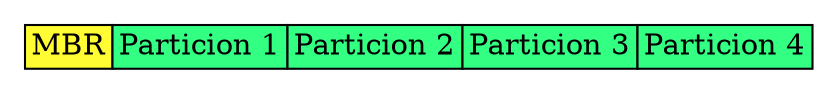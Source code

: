digraph mkdisk {
node [shape=plaintext, fillcolor="green"];
tabla [label=<
<TABLE BORDER="0" CELLBORDER="1" CELLSPACING="0">
<TR>
  <TD PORT="port3" BGCOLOR="#FFFC33">MBR</TD>
  <TD PORT="port4" BGCOLOR="#33FF83">Particion 1</TD>
  <TD PORT="port4" BGCOLOR="#33FF83">Particion 2</TD>
  <TD PORT="port4" BGCOLOR="#33FF83">Particion 3</TD>
  <TD PORT="port4" BGCOLOR="#33FF83">Particion 4</TD>
</TR>
</TABLE>>];
}